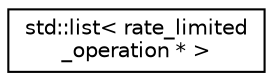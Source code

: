 digraph "Graphical Class Hierarchy"
{
  edge [fontname="Helvetica",fontsize="10",labelfontname="Helvetica",labelfontsize="10"];
  node [fontname="Helvetica",fontsize="10",shape=record];
  rankdir="LR";
  Node0 [label="std::list\< rate_limited\l_operation * \>",height=0.2,width=0.4,color="black", fillcolor="white", style="filled",URL="$classstd_1_1list.html"];
}
